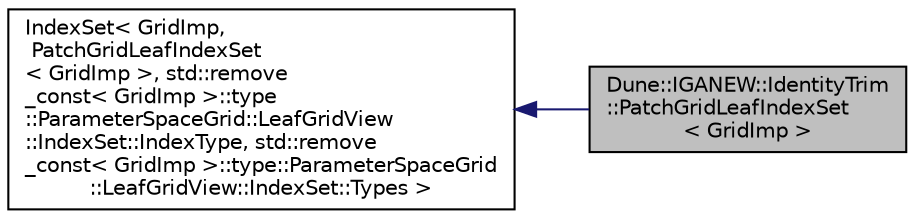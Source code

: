 digraph "Dune::IGANEW::IdentityTrim::PatchGridLeafIndexSet&lt; GridImp &gt;"
{
 // LATEX_PDF_SIZE
  edge [fontname="Helvetica",fontsize="10",labelfontname="Helvetica",labelfontsize="10"];
  node [fontname="Helvetica",fontsize="10",shape=record];
  rankdir="LR";
  Node1 [label="Dune::IGANEW::IdentityTrim\l::PatchGridLeafIndexSet\l\< GridImp \>",height=0.2,width=0.4,color="black", fillcolor="grey75", style="filled", fontcolor="black",tooltip=" "];
  Node2 -> Node1 [dir="back",color="midnightblue",fontsize="10",style="solid",fontname="Helvetica"];
  Node2 [label="IndexSet\< GridImp,\l PatchGridLeafIndexSet\l\< GridImp \>, std::remove\l_const\< GridImp \>::type\l::ParameterSpaceGrid::LeafGridView\l::IndexSet::IndexType, std::remove\l_const\< GridImp \>::type::ParameterSpaceGrid\l::LeafGridView::IndexSet::Types \>",height=0.2,width=0.4,color="black", fillcolor="white", style="filled",tooltip=" "];
}
